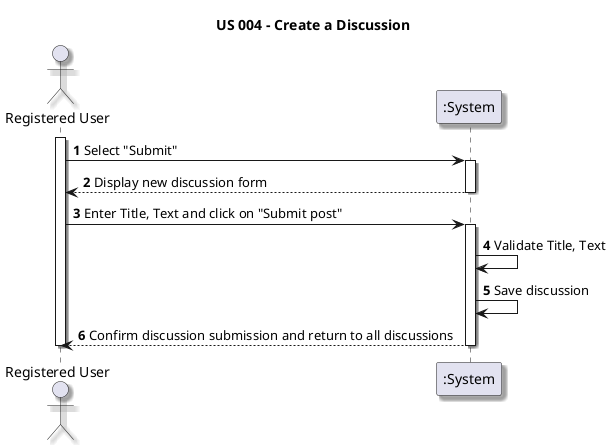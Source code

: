 @startuml System Sequence Diagram (SSD)
skinparam monochrome false
skinparam packageStyle rectangle
skinparam shadowing true

title US 004 - Create a Discussion

autonumber

actor "Registered User" as User
participant ":System" as System

activate User

User -> System : Select "Submit"
activate System

System --> User : Display new discussion form
deactivate System

User -> System : Enter Title, Text and click on "Submit post" 
activate System

System -> System : Validate Title, Text

System -> System : Save discussion

System --> User : Confirm discussion submission and return to all discussions
deactivate System
deactivate User

@enduml









